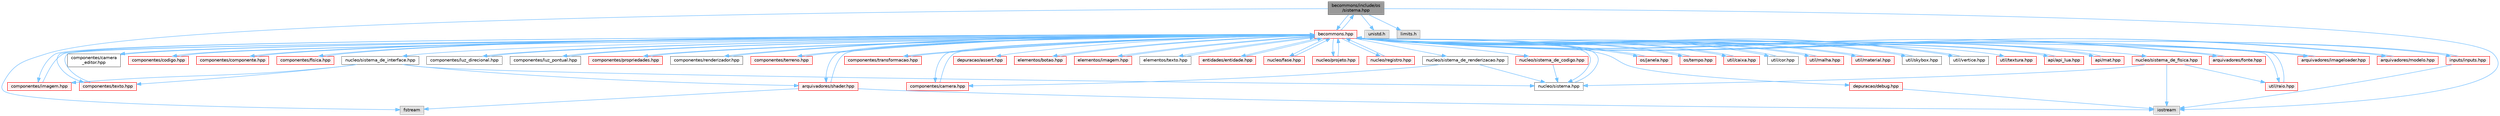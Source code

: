 digraph "becommons/include/os/sistema.hpp"
{
 // LATEX_PDF_SIZE
  bgcolor="transparent";
  edge [fontname=Helvetica,fontsize=10,labelfontname=Helvetica,labelfontsize=10];
  node [fontname=Helvetica,fontsize=10,shape=box,height=0.2,width=0.4];
  Node1 [id="Node000001",label="becommons/include/os\l/sistema.hpp",height=0.2,width=0.4,color="gray40", fillcolor="grey60", style="filled", fontcolor="black",tooltip="funçoes do sistema"];
  Node1 -> Node2 [id="edge1_Node000001_Node000002",color="steelblue1",style="solid",tooltip=" "];
  Node2 [id="Node000002",label="iostream",height=0.2,width=0.4,color="grey60", fillcolor="#E0E0E0", style="filled",tooltip=" "];
  Node1 -> Node3 [id="edge2_Node000001_Node000003",color="steelblue1",style="solid",tooltip=" "];
  Node3 [id="Node000003",label="fstream",height=0.2,width=0.4,color="grey60", fillcolor="#E0E0E0", style="filled",tooltip=" "];
  Node1 -> Node4 [id="edge3_Node000001_Node000004",color="steelblue1",style="solid",tooltip=" "];
  Node4 [id="Node000004",label="unistd.h",height=0.2,width=0.4,color="grey60", fillcolor="#E0E0E0", style="filled",tooltip=" "];
  Node1 -> Node5 [id="edge4_Node000001_Node000005",color="steelblue1",style="solid",tooltip=" "];
  Node5 [id="Node000005",label="limits.h",height=0.2,width=0.4,color="grey60", fillcolor="#E0E0E0", style="filled",tooltip=" "];
  Node1 -> Node6 [id="edge5_Node000001_Node000006",color="steelblue1",style="solid",tooltip=" "];
  Node6 [id="Node000006",label="becommons.hpp",height=0.2,width=0.4,color="red", fillcolor="#FFF0F0", style="filled",URL="$becommons_8hpp.html",tooltip=" "];
  Node6 -> Node7 [id="edge6_Node000006_Node000007",color="steelblue1",style="solid",tooltip=" "];
  Node7 [id="Node000007",label="api/api_lua.hpp",height=0.2,width=0.4,color="red", fillcolor="#FFF0F0", style="filled",URL="$api__lua_8hpp.html",tooltip="Gerencia a configuração do luabridge para api lua."];
  Node7 -> Node6 [id="edge7_Node000007_Node000006",color="steelblue1",style="solid",tooltip=" "];
  Node6 -> Node12 [id="edge8_Node000006_Node000012",color="steelblue1",style="solid",tooltip=" "];
  Node12 [id="Node000012",label="api/mat.hpp",height=0.2,width=0.4,color="red", fillcolor="#FFF0F0", style="filled",URL="$mat_8hpp.html",tooltip="Gerencia funçoes matemáticas."];
  Node12 -> Node6 [id="edge9_Node000012_Node000006",color="steelblue1",style="solid",tooltip=" "];
  Node6 -> Node15 [id="edge10_Node000006_Node000015",color="steelblue1",style="solid",tooltip=" "];
  Node15 [id="Node000015",label="arquivadores/fonte.hpp",height=0.2,width=0.4,color="red", fillcolor="#FFF0F0", style="filled",URL="$fonte_8hpp.html",tooltip="Define estruturas básicas para renderização de textos."];
  Node15 -> Node6 [id="edge11_Node000015_Node000006",color="steelblue1",style="solid",tooltip=" "];
  Node6 -> Node20 [id="edge12_Node000006_Node000020",color="steelblue1",style="solid",tooltip=" "];
  Node20 [id="Node000020",label="arquivadores/imageloader.hpp",height=0.2,width=0.4,color="red", fillcolor="#FFF0F0", style="filled",URL="$imageloader_8hpp.html",tooltip="Gerencia as imagems/texturas carregadas na engine."];
  Node20 -> Node6 [id="edge13_Node000020_Node000006",color="steelblue1",style="solid",tooltip=" "];
  Node6 -> Node26 [id="edge14_Node000006_Node000026",color="steelblue1",style="solid",tooltip=" "];
  Node26 [id="Node000026",label="arquivadores/modelo.hpp",height=0.2,width=0.4,color="red", fillcolor="#FFF0F0", style="filled",URL="$modelo_8hpp.html",tooltip="Carrega um modelo usando a biblioteca assimp com base em um diretório."];
  Node26 -> Node6 [id="edge15_Node000026_Node000006",color="steelblue1",style="solid",tooltip=" "];
  Node6 -> Node28 [id="edge16_Node000006_Node000028",color="steelblue1",style="solid",tooltip=" "];
  Node28 [id="Node000028",label="arquivadores/shader.hpp",height=0.2,width=0.4,color="red", fillcolor="#FFF0F0", style="filled",URL="$shader_8hpp.html",tooltip="Gerencia os shaders GLSL."];
  Node28 -> Node3 [id="edge17_Node000028_Node000003",color="steelblue1",style="solid",tooltip=" "];
  Node28 -> Node2 [id="edge18_Node000028_Node000002",color="steelblue1",style="solid",tooltip=" "];
  Node28 -> Node6 [id="edge19_Node000028_Node000006",color="steelblue1",style="solid",tooltip=" "];
  Node6 -> Node32 [id="edge20_Node000006_Node000032",color="steelblue1",style="solid",tooltip=" "];
  Node32 [id="Node000032",label="componentes/camera.hpp",height=0.2,width=0.4,color="red", fillcolor="#FFF0F0", style="filled",URL="$camera_8hpp.html",tooltip="Estrutura básica de câmera."];
  Node32 -> Node6 [id="edge21_Node000032_Node000006",color="steelblue1",style="solid",tooltip=" "];
  Node6 -> Node35 [id="edge22_Node000006_Node000035",color="steelblue1",style="solid",tooltip=" "];
  Node35 [id="Node000035",label="componentes/camera\l_editor.hpp",height=0.2,width=0.4,color="grey40", fillcolor="white", style="filled",URL="$camera__editor_8hpp.html",tooltip=" "];
  Node35 -> Node6 [id="edge23_Node000035_Node000006",color="steelblue1",style="solid",tooltip=" "];
  Node6 -> Node36 [id="edge24_Node000006_Node000036",color="steelblue1",style="solid",tooltip=" "];
  Node36 [id="Node000036",label="componentes/codigo.hpp",height=0.2,width=0.4,color="red", fillcolor="#FFF0F0", style="filled",URL="$codigo_8hpp.html",tooltip="Componente de código para entidades ECS."];
  Node36 -> Node6 [id="edge25_Node000036_Node000006",color="steelblue1",style="solid",tooltip=" "];
  Node6 -> Node38 [id="edge26_Node000006_Node000038",color="steelblue1",style="solid",tooltip=" "];
  Node38 [id="Node000038",label="componentes/componente.hpp",height=0.2,width=0.4,color="red", fillcolor="#FFF0F0", style="filled",URL="$componente_8hpp.html",tooltip="Estrutura base para componetes."];
  Node38 -> Node6 [id="edge27_Node000038_Node000006",color="steelblue1",style="solid",tooltip=" "];
  Node6 -> Node43 [id="edge28_Node000006_Node000043",color="steelblue1",style="solid",tooltip=" "];
  Node43 [id="Node000043",label="componentes/fisica.hpp",height=0.2,width=0.4,color="red", fillcolor="#FFF0F0", style="filled",URL="$fisica_8hpp.html",tooltip="Componente de física para entidades ECS."];
  Node43 -> Node6 [id="edge29_Node000043_Node000006",color="steelblue1",style="solid",tooltip=" "];
  Node6 -> Node44 [id="edge30_Node000006_Node000044",color="steelblue1",style="solid",tooltip=" "];
  Node44 [id="Node000044",label="componentes/imagem.hpp",height=0.2,width=0.4,color="red", fillcolor="#FFF0F0", style="filled",URL="$componentes_2imagem_8hpp.html",tooltip=" "];
  Node44 -> Node6 [id="edge31_Node000044_Node000006",color="steelblue1",style="solid",tooltip=" "];
  Node6 -> Node45 [id="edge32_Node000006_Node000045",color="steelblue1",style="solid",tooltip=" "];
  Node45 [id="Node000045",label="componentes/luz_direcional.hpp",height=0.2,width=0.4,color="grey40", fillcolor="white", style="filled",URL="$luz__direcional_8hpp.html",tooltip=" "];
  Node45 -> Node6 [id="edge33_Node000045_Node000006",color="steelblue1",style="solid",tooltip=" "];
  Node6 -> Node46 [id="edge34_Node000006_Node000046",color="steelblue1",style="solid",tooltip=" "];
  Node46 [id="Node000046",label="componentes/luz_pontual.hpp",height=0.2,width=0.4,color="grey40", fillcolor="white", style="filled",URL="$luz__pontual_8hpp.html",tooltip=" "];
  Node46 -> Node6 [id="edge35_Node000046_Node000006",color="steelblue1",style="solid",tooltip=" "];
  Node6 -> Node47 [id="edge36_Node000006_Node000047",color="steelblue1",style="solid",tooltip=" "];
  Node47 [id="Node000047",label="componentes/propriedades.hpp",height=0.2,width=0.4,color="red", fillcolor="#FFF0F0", style="filled",URL="$propriedades_8hpp.html",tooltip=" "];
  Node47 -> Node6 [id="edge37_Node000047_Node000006",color="steelblue1",style="solid",tooltip=" "];
  Node6 -> Node48 [id="edge38_Node000006_Node000048",color="steelblue1",style="solid",tooltip=" "];
  Node48 [id="Node000048",label="componentes/renderizador.hpp",height=0.2,width=0.4,color="grey40", fillcolor="white", style="filled",URL="$renderizador_8hpp.html",tooltip=" "];
  Node48 -> Node6 [id="edge39_Node000048_Node000006",color="steelblue1",style="solid",tooltip=" "];
  Node6 -> Node49 [id="edge40_Node000006_Node000049",color="steelblue1",style="solid",tooltip=" "];
  Node49 [id="Node000049",label="componentes/terreno.hpp",height=0.2,width=0.4,color="red", fillcolor="#FFF0F0", style="filled",URL="$terreno_8hpp.html",tooltip=" "];
  Node49 -> Node6 [id="edge41_Node000049_Node000006",color="steelblue1",style="solid",tooltip=" "];
  Node6 -> Node50 [id="edge42_Node000006_Node000050",color="steelblue1",style="solid",tooltip=" "];
  Node50 [id="Node000050",label="componentes/texto.hpp",height=0.2,width=0.4,color="red", fillcolor="#FFF0F0", style="filled",URL="$componentes_2texto_8hpp.html",tooltip=" "];
  Node50 -> Node6 [id="edge43_Node000050_Node000006",color="steelblue1",style="solid",tooltip=" "];
  Node6 -> Node51 [id="edge44_Node000006_Node000051",color="steelblue1",style="solid",tooltip=" "];
  Node51 [id="Node000051",label="componentes/transformacao.hpp",height=0.2,width=0.4,color="red", fillcolor="#FFF0F0", style="filled",URL="$transformacao_8hpp.html",tooltip="Calcula a mtriz de modelo para um objeto 3d qualquer."];
  Node51 -> Node6 [id="edge45_Node000051_Node000006",color="steelblue1",style="solid",tooltip=" "];
  Node6 -> Node55 [id="edge46_Node000006_Node000055",color="steelblue1",style="solid",tooltip=" "];
  Node55 [id="Node000055",label="depuracao/debug.hpp",height=0.2,width=0.4,color="red", fillcolor="#FFF0F0", style="filled",URL="$debug_8hpp.html",tooltip=" "];
  Node55 -> Node2 [id="edge47_Node000055_Node000002",color="steelblue1",style="solid",tooltip=" "];
  Node6 -> Node56 [id="edge48_Node000006_Node000056",color="steelblue1",style="solid",tooltip=" "];
  Node56 [id="Node000056",label="depuracao/assert.hpp",height=0.2,width=0.4,color="red", fillcolor="#FFF0F0", style="filled",URL="$assert_8hpp.html",tooltip=" "];
  Node6 -> Node59 [id="edge49_Node000006_Node000059",color="steelblue1",style="solid",tooltip=" "];
  Node59 [id="Node000059",label="elementos/botao.hpp",height=0.2,width=0.4,color="red", fillcolor="#FFF0F0", style="filled",URL="$botao_8hpp.html",tooltip=" "];
  Node59 -> Node6 [id="edge50_Node000059_Node000006",color="steelblue1",style="solid",tooltip=" "];
  Node6 -> Node61 [id="edge51_Node000006_Node000061",color="steelblue1",style="solid",tooltip=" "];
  Node61 [id="Node000061",label="elementos/imagem.hpp",height=0.2,width=0.4,color="red", fillcolor="#FFF0F0", style="filled",URL="$elementos_2imagem_8hpp.html",tooltip="Gerencia a configuração do luabridge para api lua."];
  Node61 -> Node6 [id="edge52_Node000061_Node000006",color="steelblue1",style="solid",tooltip=" "];
  Node6 -> Node62 [id="edge53_Node000006_Node000062",color="steelblue1",style="solid",tooltip=" "];
  Node62 [id="Node000062",label="elementos/texto.hpp",height=0.2,width=0.4,color="grey40", fillcolor="white", style="filled",URL="$elementos_2texto_8hpp.html",tooltip=" "];
  Node62 -> Node6 [id="edge54_Node000062_Node000006",color="steelblue1",style="solid",tooltip=" "];
  Node6 -> Node63 [id="edge55_Node000006_Node000063",color="steelblue1",style="solid",tooltip=" "];
  Node63 [id="Node000063",label="entidades/entidade.hpp",height=0.2,width=0.4,color="red", fillcolor="#FFF0F0", style="filled",URL="$entidade_8hpp.html",tooltip="Inclusoes e defini��es relacionadas � entidade."];
  Node63 -> Node6 [id="edge56_Node000063_Node000006",color="steelblue1",style="solid",tooltip=" "];
  Node6 -> Node64 [id="edge57_Node000006_Node000064",color="steelblue1",style="solid",tooltip=" "];
  Node64 [id="Node000064",label="inputs/inputs.hpp",height=0.2,width=0.4,color="red", fillcolor="#FFF0F0", style="filled",URL="$inputs_8hpp.html",tooltip=" "];
  Node64 -> Node2 [id="edge58_Node000064_Node000002",color="steelblue1",style="solid",tooltip=" "];
  Node64 -> Node6 [id="edge59_Node000064_Node000006",color="steelblue1",style="solid",tooltip=" "];
  Node6 -> Node65 [id="edge60_Node000006_Node000065",color="steelblue1",style="solid",tooltip=" "];
  Node65 [id="Node000065",label="nucleo/fase.hpp",height=0.2,width=0.4,color="red", fillcolor="#FFF0F0", style="filled",URL="$fase_8hpp.html",tooltip="Gerencia sistemas numa fase."];
  Node65 -> Node6 [id="edge61_Node000065_Node000006",color="steelblue1",style="solid",tooltip=" "];
  Node6 -> Node66 [id="edge62_Node000006_Node000066",color="steelblue1",style="solid",tooltip=" "];
  Node66 [id="Node000066",label="nucleo/projeto.hpp",height=0.2,width=0.4,color="red", fillcolor="#FFF0F0", style="filled",URL="$projeto_8hpp.html",tooltip="Gerencia configurações do projeto."];
  Node66 -> Node6 [id="edge63_Node000066_Node000006",color="steelblue1",style="solid",tooltip=" "];
  Node6 -> Node67 [id="edge64_Node000006_Node000067",color="steelblue1",style="solid",tooltip=" "];
  Node67 [id="Node000067",label="nucleo/registro.hpp",height=0.2,width=0.4,color="red", fillcolor="#FFF0F0", style="filled",URL="$registro_8hpp.html",tooltip="Inclusoes e definições relacionadas à registro."];
  Node67 -> Node6 [id="edge65_Node000067_Node000006",color="steelblue1",style="solid",tooltip=" "];
  Node6 -> Node69 [id="edge66_Node000006_Node000069",color="steelblue1",style="solid",tooltip=" "];
  Node69 [id="Node000069",label="nucleo/sistema.hpp",height=0.2,width=0.4,color="grey40", fillcolor="white", style="filled",URL="$nucleo_2sistema_8hpp.html",tooltip=" "];
  Node69 -> Node6 [id="edge67_Node000069_Node000006",color="steelblue1",style="solid",tooltip=" "];
  Node6 -> Node70 [id="edge68_Node000006_Node000070",color="steelblue1",style="solid",tooltip=" "];
  Node70 [id="Node000070",label="nucleo/sistema_de_codigo.hpp",height=0.2,width=0.4,color="red", fillcolor="#FFF0F0", style="filled",URL="$sistema__de__codigo_8hpp.html",tooltip=" "];
  Node70 -> Node69 [id="edge69_Node000070_Node000069",color="steelblue1",style="solid",tooltip=" "];
  Node6 -> Node73 [id="edge70_Node000006_Node000073",color="steelblue1",style="solid",tooltip=" "];
  Node73 [id="Node000073",label="nucleo/sistema_de_fisica.hpp",height=0.2,width=0.4,color="red", fillcolor="#FFF0F0", style="filled",URL="$sistema__de__fisica_8hpp.html",tooltip="Gerencia a fisica de jogo com o bullet3."];
  Node73 -> Node69 [id="edge71_Node000073_Node000069",color="steelblue1",style="solid",tooltip=" "];
  Node73 -> Node2 [id="edge72_Node000073_Node000002",color="steelblue1",style="solid",tooltip=" "];
  Node73 -> Node74 [id="edge73_Node000073_Node000074",color="steelblue1",style="solid",tooltip=" "];
  Node74 [id="Node000074",label="util/raio.hpp",height=0.2,width=0.4,color="red", fillcolor="#FFF0F0", style="filled",URL="$raio_8hpp.html",tooltip=" "];
  Node74 -> Node6 [id="edge74_Node000074_Node000006",color="steelblue1",style="solid",tooltip=" "];
  Node6 -> Node75 [id="edge75_Node000006_Node000075",color="steelblue1",style="solid",tooltip=" "];
  Node75 [id="Node000075",label="nucleo/sistema_de_interface.hpp",height=0.2,width=0.4,color="grey40", fillcolor="white", style="filled",URL="$sistema__de__interface_8hpp.html",tooltip=" "];
  Node75 -> Node69 [id="edge76_Node000075_Node000069",color="steelblue1",style="solid",tooltip=" "];
  Node75 -> Node28 [id="edge77_Node000075_Node000028",color="steelblue1",style="solid",tooltip=" "];
  Node75 -> Node50 [id="edge78_Node000075_Node000050",color="steelblue1",style="solid",tooltip=" "];
  Node75 -> Node44 [id="edge79_Node000075_Node000044",color="steelblue1",style="solid",tooltip=" "];
  Node6 -> Node76 [id="edge80_Node000006_Node000076",color="steelblue1",style="solid",tooltip=" "];
  Node76 [id="Node000076",label="nucleo/sistema_de_renderizacao.hpp",height=0.2,width=0.4,color="grey40", fillcolor="white", style="filled",URL="$sistema__de__renderizacao_8hpp.html",tooltip="Gerencia a renderizacao."];
  Node76 -> Node69 [id="edge81_Node000076_Node000069",color="steelblue1",style="solid",tooltip=" "];
  Node76 -> Node32 [id="edge82_Node000076_Node000032",color="steelblue1",style="solid",tooltip=" "];
  Node6 -> Node77 [id="edge83_Node000006_Node000077",color="steelblue1",style="solid",tooltip=" "];
  Node77 [id="Node000077",label="os/janela.hpp",height=0.2,width=0.4,color="red", fillcolor="#FFF0F0", style="filled",URL="$janela_8hpp.html",tooltip="Inicia e gerencia janela glfw."];
  Node77 -> Node6 [id="edge84_Node000077_Node000006",color="steelblue1",style="solid",tooltip=" "];
  Node6 -> Node1 [id="edge85_Node000006_Node000001",color="steelblue1",style="solid",tooltip=" "];
  Node6 -> Node78 [id="edge86_Node000006_Node000078",color="steelblue1",style="solid",tooltip=" "];
  Node78 [id="Node000078",label="os/tempo.hpp",height=0.2,width=0.4,color="red", fillcolor="#FFF0F0", style="filled",URL="$tempo_8hpp.html",tooltip="Inicia e gerencia o tempo."];
  Node78 -> Node6 [id="edge87_Node000078_Node000006",color="steelblue1",style="solid",tooltip=" "];
  Node6 -> Node80 [id="edge88_Node000006_Node000080",color="steelblue1",style="solid",tooltip=" "];
  Node80 [id="Node000080",label="util/caixa.hpp",height=0.2,width=0.4,color="red", fillcolor="#FFF0F0", style="filled",URL="$caixa_8hpp.html",tooltip=" "];
  Node80 -> Node6 [id="edge89_Node000080_Node000006",color="steelblue1",style="solid",tooltip=" "];
  Node6 -> Node81 [id="edge90_Node000006_Node000081",color="steelblue1",style="solid",tooltip=" "];
  Node81 [id="Node000081",label="util/cor.hpp",height=0.2,width=0.4,color="grey40", fillcolor="white", style="filled",URL="$cor_8hpp.html",tooltip=" "];
  Node81 -> Node6 [id="edge91_Node000081_Node000006",color="steelblue1",style="solid",tooltip=" "];
  Node6 -> Node82 [id="edge92_Node000006_Node000082",color="steelblue1",style="solid",tooltip=" "];
  Node82 [id="Node000082",label="util/malha.hpp",height=0.2,width=0.4,color="red", fillcolor="#FFF0F0", style="filled",URL="$malha_8hpp.html",tooltip=" "];
  Node82 -> Node6 [id="edge93_Node000082_Node000006",color="steelblue1",style="solid",tooltip=" "];
  Node6 -> Node83 [id="edge94_Node000006_Node000083",color="steelblue1",style="solid",tooltip=" "];
  Node83 [id="Node000083",label="util/material.hpp",height=0.2,width=0.4,color="red", fillcolor="#FFF0F0", style="filled",URL="$material_8hpp.html",tooltip=" "];
  Node83 -> Node6 [id="edge95_Node000083_Node000006",color="steelblue1",style="solid",tooltip=" "];
  Node6 -> Node74 [id="edge96_Node000006_Node000074",color="steelblue1",style="solid",tooltip=" "];
  Node6 -> Node84 [id="edge97_Node000006_Node000084",color="steelblue1",style="solid",tooltip=" "];
  Node84 [id="Node000084",label="util/skybox.hpp",height=0.2,width=0.4,color="grey40", fillcolor="white", style="filled",URL="$skybox_8hpp.html",tooltip=" "];
  Node84 -> Node6 [id="edge98_Node000084_Node000006",color="steelblue1",style="solid",tooltip=" "];
  Node6 -> Node85 [id="edge99_Node000006_Node000085",color="steelblue1",style="solid",tooltip=" "];
  Node85 [id="Node000085",label="util/vertice.hpp",height=0.2,width=0.4,color="grey40", fillcolor="white", style="filled",URL="$vertice_8hpp.html",tooltip=" "];
  Node85 -> Node6 [id="edge100_Node000085_Node000006",color="steelblue1",style="solid",tooltip=" "];
  Node6 -> Node86 [id="edge101_Node000006_Node000086",color="steelblue1",style="solid",tooltip=" "];
  Node86 [id="Node000086",label="util/textura.hpp",height=0.2,width=0.4,color="red", fillcolor="#FFF0F0", style="filled",URL="$textura_8hpp.html",tooltip=" "];
}
